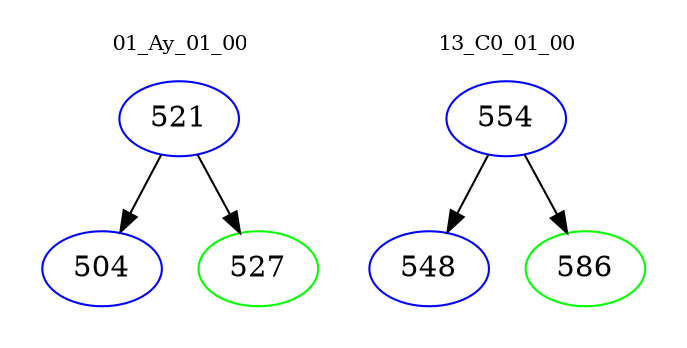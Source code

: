 digraph{
subgraph cluster_0 {
color = white
label = "01_Ay_01_00";
fontsize=10;
T0_521 [label="521", color="blue"]
T0_521 -> T0_504 [color="black"]
T0_504 [label="504", color="blue"]
T0_521 -> T0_527 [color="black"]
T0_527 [label="527", color="green"]
}
subgraph cluster_1 {
color = white
label = "13_C0_01_00";
fontsize=10;
T1_554 [label="554", color="blue"]
T1_554 -> T1_548 [color="black"]
T1_548 [label="548", color="blue"]
T1_554 -> T1_586 [color="black"]
T1_586 [label="586", color="green"]
}
}
